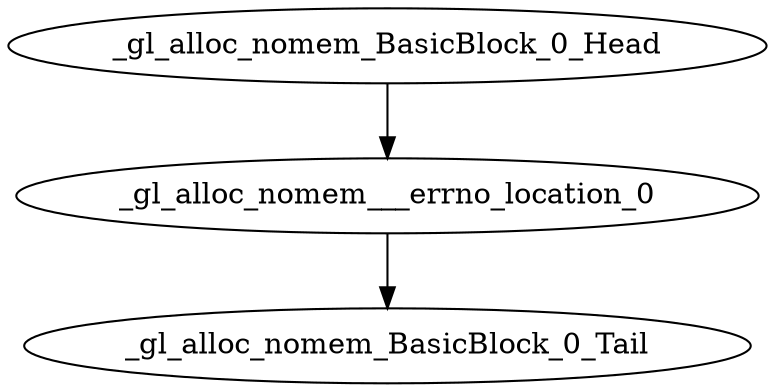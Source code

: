 digraph G {
    "_gl_alloc_nomem_BasicBlock_0_Head" -> "_gl_alloc_nomem___errno_location_0"
    "_gl_alloc_nomem___errno_location_0" -> "_gl_alloc_nomem_BasicBlock_0_Tail"
}

